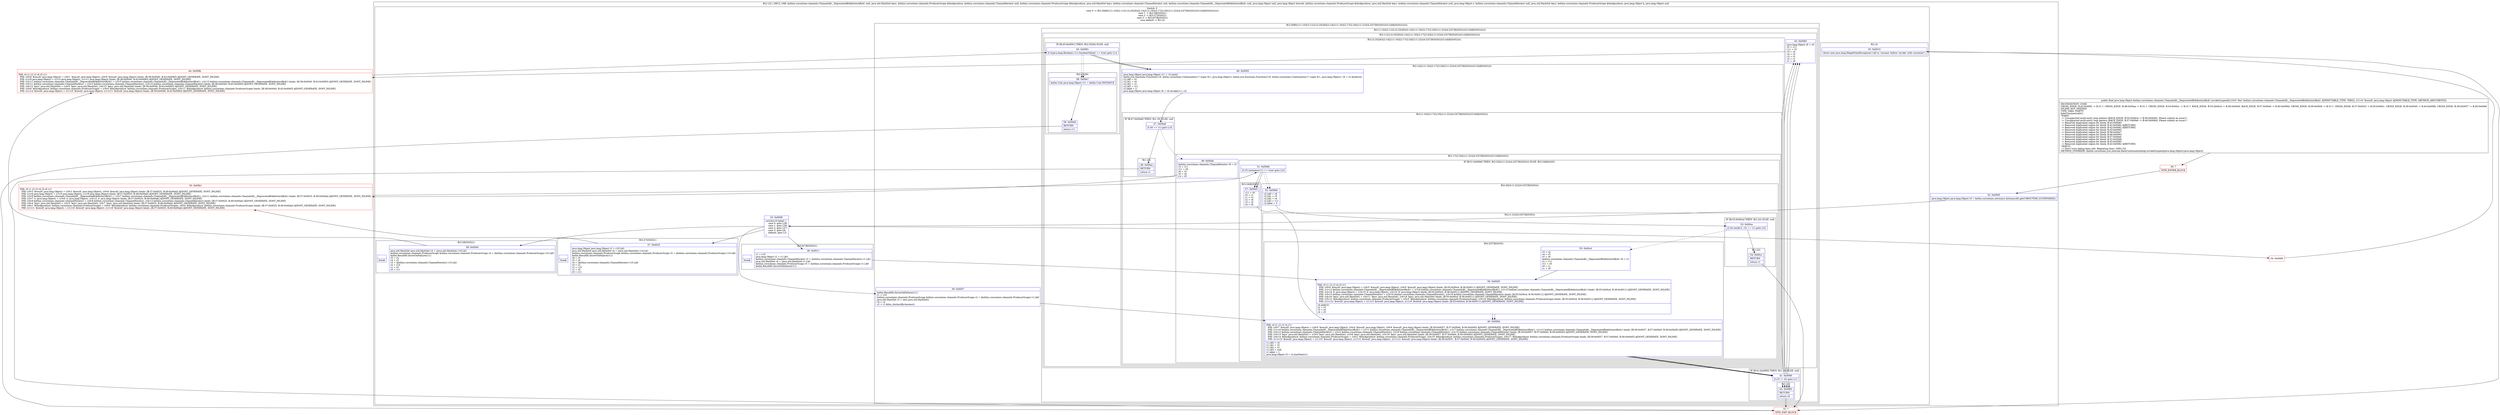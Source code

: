 digraph "CFG forkotlinx.coroutines.channels.ChannelsKt__DeprecatedKt$distinctBy$1.invokeSuspend(Ljava\/lang\/Object;)Ljava\/lang\/Object;" {
subgraph cluster_Region_1051378789 {
label = "R(2:1|2) | DECL_VAR: kotlinx.coroutines.channels.ChannelsKt__DeprecatedKt$distinctBy$1 null, java.util.HashSet keys, kotlinx.coroutines.channels.ProducerScope $this$produce, kotlinx.coroutines.channels.ChannelIterator null, kotlinx.coroutines.channels.ProducerScope $this$produce, java.util.HashSet keys, kotlinx.coroutines.channels.ChannelIterator null, kotlinx.coroutines.channels.ChannelsKt__DeprecatedKt$distinctBy$1 null, java.lang.Object null, java.lang.Object $result, kotlinx.coroutines.channels.ProducerScope $this$produce, java.util.HashSet keys, kotlinx.coroutines.channels.ChannelIterator null, java.lang.Object e, kotlinx.coroutines.channels.ChannelIterator null, java.util.HashSet keys, kotlinx.coroutines.channels.ProducerScope $this$produce, java.lang.Object k, java.lang.Object null\l";
node [shape=record,color=blue];
Node_32 [shape=record,label="{32\:\ 0x0000|java.lang.Object java.lang.Object r0 = kotlin.coroutines.intrinsics.IntrinsicsKt.getCOROUTINE_SUSPENDED()\l}"];
subgraph cluster_SwitchRegion_1741283063 {
label = "Switch: 5
 case 0 -> R(3:29|8|(2:(1:10)|(2:11|(2:(2:25|26)|(2:14|(2:(1:16)|(2:17|(2:20|(2:(1:22)|(4:23|7|8|(0)(0))))(3:24|8|(0)(0)))))))))
 case 1 -> R(3:28|(0)(0)|1)
 case 2 -> R(3:27|(0)(0)|1)
 case 3 -> R(5:6|7|8|(0)(0)|1)
 case default -> R(1:4)";
node [shape=record,color=blue];
Node_33 [shape=record,label="{33\:\ 0x0006|switch(r10.label) \{\l    case 0: goto L29;\l    case 1: goto L28;\l    case 2: goto L27;\l    case 3: goto L6;\l    default: goto L3;\l\}\l}"];
subgraph cluster_Region_1434602928 {
label = "R(3:29|8|(2:(1:10)|(2:11|(2:(2:25|26)|(2:14|(2:(1:16)|(2:17|(2:20|(2:(1:22)|(4:23|7|8|(0)(0))))(3:24|8|(0)(0)))))))))";
node [shape=record,color=blue];
Node_39 [shape=record,label="{39\:\ 0x0057|kotlin.ResultKt.throwOnFailure(r11)\lr1 = r10\lkotlinx.coroutines.channels.ProducerScope kotlinx.coroutines.channels.ProducerScope r2 = (kotlinx.coroutines.channels.ProducerScope) r1.L$0\ljava.util.HashSet r3 = new java.util.HashSet()\lr4 = r2\lr2 = r1.$this_distinctBy.iterator()\l}"];
Node_40 [shape=record,label="{40\:\ 0x006d|PHI: r0 r1 r2 r3 r4 r11 \l  PHI: (r0v7 '$result' java.lang.Object) = (r0v0 '$result' java.lang.Object), (r0v4 '$result' java.lang.Object), (r0v9 '$result' java.lang.Object) binds: [B:39:0x0057, B:57:0x00e0, B:56:0x00d5] A[DONT_GENERATE, DONT_INLINE]\l  PHI: (r1v10 kotlinx.coroutines.channels.ChannelsKt__DeprecatedKt$distinctBy$1) = (r1v1 kotlinx.coroutines.channels.ChannelsKt__DeprecatedKt$distinctBy$1), (r1v7 kotlinx.coroutines.channels.ChannelsKt__DeprecatedKt$distinctBy$1), (r1v12 kotlinx.coroutines.channels.ChannelsKt__DeprecatedKt$distinctBy$1) binds: [B:39:0x0057, B:57:0x00e0, B:56:0x00d5] A[DONT_GENERATE, DONT_INLINE]\l  PHI: (r2v12 kotlinx.coroutines.channels.ChannelIterator) = (r2v2 kotlinx.coroutines.channels.ChannelIterator), (r2v9 kotlinx.coroutines.channels.ChannelIterator), (r2v15 kotlinx.coroutines.channels.ChannelIterator) binds: [B:39:0x0057, B:57:0x00e0, B:56:0x00d5] A[DONT_GENERATE, DONT_INLINE]\l  PHI: (r3v13 'keys' java.util.HashSet) = (r3v0 'keys' java.util.HashSet), (r3v8 'keys' java.util.HashSet), (r3v16 'keys' java.util.HashSet) binds: [B:39:0x0057, B:57:0x00e0, B:56:0x00d5] A[DONT_GENERATE, DONT_INLINE]\l  PHI: (r4v14 '$this$produce' kotlinx.coroutines.channels.ProducerScope) = (r4v2 '$this$produce' kotlinx.coroutines.channels.ProducerScope), (r4v10 '$this$produce' kotlinx.coroutines.channels.ProducerScope), (r4v17 '$this$produce' kotlinx.coroutines.channels.ProducerScope) binds: [B:39:0x0057, B:57:0x00e0, B:56:0x00d5] A[DONT_GENERATE, DONT_INLINE]\l  PHI: (r11v10 '$result' java.lang.Object) = (r11v0 '$result' java.lang.Object), (r11v2 '$result' java.lang.Object), (r11v12 '$result' java.lang.Object) binds: [B:39:0x0057, B:57:0x00e0, B:56:0x00d5] A[DONT_GENERATE, DONT_INLINE]\l|r1.L$0 = r4\lr1.L$1 = r3\lr1.L$2 = r2\lr1.L$3 = null\lr1.label = 1\ljava.lang.Object r5 = r2.hasNext(r1)\l}"];
subgraph cluster_Region_128221430 {
label = "R(2:(1:10)|(2:11|(2:(2:25|26)|(2:14|(2:(1:16)|(2:17|(2:20|(2:(1:22)|(4:23|7|8|(0)(0))))(3:24|8|(0)(0))))))))";
node [shape=record,color=blue];
subgraph cluster_IfRegion_1967749686 {
label = "IF [B:41:0x0080] THEN: R(1:10) ELSE: null";
node [shape=record,color=blue];
Node_41 [shape=record,label="{41\:\ 0x0080|if (r5 != r0) goto L11\l}"];
subgraph cluster_Region_1939434610 {
label = "R(1:10)";
node [shape=record,color=blue];
Node_42 [shape=record,label="{42\:\ 0x0082|RETURN\l|return r0\l}"];
}
}
subgraph cluster_Region_1045406970 {
label = "R(2:11|(2:(2:25|26)|(2:14|(2:(1:16)|(2:17|(2:20|(2:(1:22)|(4:23|7|8|(0)(0))))(3:24|8|(0)(0)))))))";
node [shape=record,color=blue];
Node_43 [shape=record,label="{43\:\ 0x0083|java.lang.Object r9 = r0\lr0 = r11\lr11 = r5\lr5 = r4\lr4 = r3\lr3 = r2\lr2 = r1\lr1 = r9\l}"];
subgraph cluster_Region_1030583532 {
label = "R(2:(2:25|26)|(2:14|(2:(1:16)|(2:17|(2:20|(2:(1:22)|(4:23|7|8|(0)(0))))(3:24|8|(0)(0))))))";
node [shape=record,color=blue];
subgraph cluster_IfRegion_1699600010 {
label = "IF [B:45:0x0091] THEN: R(2:25|26) ELSE: null";
node [shape=record,color=blue];
Node_45 [shape=record,label="{45\:\ 0x0091|if (((java.lang.Boolean) r11).booleanValue() == true) goto L14\l}"];
subgraph cluster_Region_96808318 {
label = "R(2:25|26)";
node [shape=record,color=blue];
Node_58 [shape=record,label="{58\:\ 0x00e7|kotlin.Unit java.lang.Object r11 = kotlin.Unit.INSTANCE\l}"];
Node_59 [shape=record,label="{59\:\ 0x00e9|RETURN\l|return r11\l}"];
}
}
subgraph cluster_Region_1122832315 {
label = "R(2:14|(2:(1:16)|(2:17|(2:20|(2:(1:22)|(4:23|7|8|(0)(0))))(3:24|8|(0)(0)))))";
node [shape=record,color=blue];
Node_46 [shape=record,label="{46\:\ 0x0093|java.lang.Object java.lang.Object r11 = r3.next()\lkotlin.jvm.functions.Function2\<E, kotlin.coroutines.Continuation\<? super K\>, java.lang.Object\> kotlin.jvm.functions.Function2\<E, kotlin.coroutines.Continuation\<? super K\>, java.lang.Object\> r6 = r2.$selector\lr2.L$0 = r5\lr2.L$1 = r4\lr2.L$2 = r3\lr2.L$3 = r11\lr2.label = 2\ljava.lang.Object java.lang.Object r6 = r6.invoke(r11, r2)\l}"];
subgraph cluster_Region_1281004210 {
label = "R(2:(1:16)|(2:17|(2:20|(2:(1:22)|(4:23|7|8|(0)(0))))(3:24|8|(0)(0))))";
node [shape=record,color=blue];
subgraph cluster_IfRegion_1147136795 {
label = "IF [B:47:0x00a8] THEN: R(1:16) ELSE: null";
node [shape=record,color=blue];
Node_47 [shape=record,label="{47\:\ 0x00a8|if (r6 == r1) goto L16\l}"];
subgraph cluster_Region_1876564223 {
label = "R(1:16)";
node [shape=record,color=blue];
Node_48 [shape=record,label="{48\:\ 0x00aa|RETURN\l|return r1\l}"];
}
}
subgraph cluster_Region_1496259371 {
label = "R(2:17|(2:20|(2:(1:22)|(4:23|7|8|(0)(0))))(3:24|8|(0)(0)))";
node [shape=record,color=blue];
Node_49 [shape=record,label="{49\:\ 0x00ab|kotlinx.coroutines.channels.ChannelIterator r9 = r3\lr3 = r11\lr11 = r6\lr6 = r5\lr5 = r4\lr4 = r9\l}"];
subgraph cluster_IfRegion_960945148 {
label = "IF [B:51:0x00b6] THEN: R(2:20|(2:(1:22)|(4:23|7|8|(0)(0)))) ELSE: R(3:24|8|(0)(0))";
node [shape=record,color=blue];
Node_51 [shape=record,label="{51\:\ 0x00b6|if (r5.contains(r11) == true) goto L24\l}"];
subgraph cluster_Region_842314712 {
label = "R(2:20|(2:(1:22)|(4:23|7|8|(0)(0))))";
node [shape=record,color=blue];
Node_52 [shape=record,label="{52\:\ 0x00b8|r2.L$0 = r6\lr2.L$1 = r5\lr2.L$2 = r4\lr2.L$3 = r11\lr2.label = 3\l}"];
subgraph cluster_Region_719550510 {
label = "R(2:(1:22)|(4:23|7|8|(0)(0)))";
node [shape=record,color=blue];
subgraph cluster_IfRegion_365002861 {
label = "IF [B:53:0x00ca] THEN: R(1:22) ELSE: null";
node [shape=record,color=blue];
Node_53 [shape=record,label="{53\:\ 0x00ca|if (r6.send(r3, r2) == r1) goto L22\l}"];
subgraph cluster_Region_450306066 {
label = "R(1:22)";
node [shape=record,color=blue];
Node_54 [shape=record,label="{54\:\ 0x00cc|RETURN\l|return r1\l}"];
}
}
subgraph cluster_Region_1021789747 {
label = "R(4:23|7|8|(0)(0))";
node [shape=record,color=blue];
Node_55 [shape=record,label="{55\:\ 0x00cd|r3 = r4\lr4 = r5\lr5 = r6\lkotlinx.coroutines.channels.ChannelsKt__DeprecatedKt$distinctBy$1 r9 = r2\lr2 = r11\lr11 = r0\lr0 = r1\lr1 = r9\l}"];
Node_56 [shape=record,label="{56\:\ 0x00d5|PHI: r0 r1 r2 r3 r4 r5 r11 \l  PHI: (r0v9 '$result' java.lang.Object) = (r0v5 '$result' java.lang.Object), (r0v0 '$result' java.lang.Object) binds: [B:55:0x00cd, B:36:0x0011] A[DONT_GENERATE, DONT_INLINE]\l  PHI: (r1v12 kotlinx.coroutines.channels.ChannelsKt__DeprecatedKt$distinctBy$1) = (r1v8 kotlinx.coroutines.channels.ChannelsKt__DeprecatedKt$distinctBy$1), (r1v13 kotlinx.coroutines.channels.ChannelsKt__DeprecatedKt$distinctBy$1) binds: [B:55:0x00cd, B:36:0x0011] A[DONT_GENERATE, DONT_INLINE]\l  PHI: (r2v14 'k' java.lang.Object) = (r2v10 'k' java.lang.Object), (r2v16 'k' java.lang.Object) binds: [B:55:0x00cd, B:36:0x0011] A[DONT_GENERATE, DONT_INLINE]\l  PHI: (r3v15 kotlinx.coroutines.channels.ChannelIterator) = (r3v10 kotlinx.coroutines.channels.ChannelIterator), (r3v18 kotlinx.coroutines.channels.ChannelIterator) binds: [B:55:0x00cd, B:36:0x0011] A[DONT_GENERATE, DONT_INLINE]\l  PHI: (r4v16 'keys' java.util.HashSet) = (r4v11 'keys' java.util.HashSet), (r4v19 'keys' java.util.HashSet) binds: [B:55:0x00cd, B:36:0x0011] A[DONT_GENERATE, DONT_INLINE]\l  PHI: (r5v12 '$this$produce' kotlinx.coroutines.channels.ProducerScope) = (r5v5 '$this$produce' kotlinx.coroutines.channels.ProducerScope), (r5v14 '$this$produce' kotlinx.coroutines.channels.ProducerScope) binds: [B:55:0x00cd, B:36:0x0011] A[DONT_GENERATE, DONT_INLINE]\l  PHI: (r11v12 '$result' java.lang.Object) = (r11v3 '$result' java.lang.Object), (r11v0 '$result' java.lang.Object) binds: [B:55:0x00cd, B:36:0x0011] A[DONT_GENERATE, DONT_INLINE]\l|r4.add(r2)\lr2 = r3\lr3 = r4\lr4 = r5\l}"];
Node_40 [shape=record,label="{40\:\ 0x006d|PHI: r0 r1 r2 r3 r4 r11 \l  PHI: (r0v7 '$result' java.lang.Object) = (r0v0 '$result' java.lang.Object), (r0v4 '$result' java.lang.Object), (r0v9 '$result' java.lang.Object) binds: [B:39:0x0057, B:57:0x00e0, B:56:0x00d5] A[DONT_GENERATE, DONT_INLINE]\l  PHI: (r1v10 kotlinx.coroutines.channels.ChannelsKt__DeprecatedKt$distinctBy$1) = (r1v1 kotlinx.coroutines.channels.ChannelsKt__DeprecatedKt$distinctBy$1), (r1v7 kotlinx.coroutines.channels.ChannelsKt__DeprecatedKt$distinctBy$1), (r1v12 kotlinx.coroutines.channels.ChannelsKt__DeprecatedKt$distinctBy$1) binds: [B:39:0x0057, B:57:0x00e0, B:56:0x00d5] A[DONT_GENERATE, DONT_INLINE]\l  PHI: (r2v12 kotlinx.coroutines.channels.ChannelIterator) = (r2v2 kotlinx.coroutines.channels.ChannelIterator), (r2v9 kotlinx.coroutines.channels.ChannelIterator), (r2v15 kotlinx.coroutines.channels.ChannelIterator) binds: [B:39:0x0057, B:57:0x00e0, B:56:0x00d5] A[DONT_GENERATE, DONT_INLINE]\l  PHI: (r3v13 'keys' java.util.HashSet) = (r3v0 'keys' java.util.HashSet), (r3v8 'keys' java.util.HashSet), (r3v16 'keys' java.util.HashSet) binds: [B:39:0x0057, B:57:0x00e0, B:56:0x00d5] A[DONT_GENERATE, DONT_INLINE]\l  PHI: (r4v14 '$this$produce' kotlinx.coroutines.channels.ProducerScope) = (r4v2 '$this$produce' kotlinx.coroutines.channels.ProducerScope), (r4v10 '$this$produce' kotlinx.coroutines.channels.ProducerScope), (r4v17 '$this$produce' kotlinx.coroutines.channels.ProducerScope) binds: [B:39:0x0057, B:57:0x00e0, B:56:0x00d5] A[DONT_GENERATE, DONT_INLINE]\l  PHI: (r11v10 '$result' java.lang.Object) = (r11v0 '$result' java.lang.Object), (r11v2 '$result' java.lang.Object), (r11v12 '$result' java.lang.Object) binds: [B:39:0x0057, B:57:0x00e0, B:56:0x00d5] A[DONT_GENERATE, DONT_INLINE]\l|r1.L$0 = r4\lr1.L$1 = r3\lr1.L$2 = r2\lr1.L$3 = null\lr1.label = 1\ljava.lang.Object r5 = r2.hasNext(r1)\l}"];
subgraph cluster_IfRegion_281874509 {
label = "IF [B:41:0x0080] THEN: R(0) ELSE: R(0)";
node [shape=record,color=blue];
Node_41 [shape=record,label="{41\:\ 0x0080|if (r5 != r0) goto L11\l}"];
subgraph cluster_Region_233499363 {
label = "R(0)";
node [shape=record,color=blue];
}
subgraph cluster_Region_1023000952 {
label = "R(0)";
node [shape=record,color=blue];
}
}
}
}
}
subgraph cluster_Region_1036734019 {
label = "R(3:24|8|(0)(0))";
node [shape=record,color=blue];
Node_57 [shape=record,label="{57\:\ 0x00e0|r11 = r0\lr0 = r1\lr1 = r2\lr2 = r4\lr3 = r5\lr4 = r6\l}"];
Node_40 [shape=record,label="{40\:\ 0x006d|PHI: r0 r1 r2 r3 r4 r11 \l  PHI: (r0v7 '$result' java.lang.Object) = (r0v0 '$result' java.lang.Object), (r0v4 '$result' java.lang.Object), (r0v9 '$result' java.lang.Object) binds: [B:39:0x0057, B:57:0x00e0, B:56:0x00d5] A[DONT_GENERATE, DONT_INLINE]\l  PHI: (r1v10 kotlinx.coroutines.channels.ChannelsKt__DeprecatedKt$distinctBy$1) = (r1v1 kotlinx.coroutines.channels.ChannelsKt__DeprecatedKt$distinctBy$1), (r1v7 kotlinx.coroutines.channels.ChannelsKt__DeprecatedKt$distinctBy$1), (r1v12 kotlinx.coroutines.channels.ChannelsKt__DeprecatedKt$distinctBy$1) binds: [B:39:0x0057, B:57:0x00e0, B:56:0x00d5] A[DONT_GENERATE, DONT_INLINE]\l  PHI: (r2v12 kotlinx.coroutines.channels.ChannelIterator) = (r2v2 kotlinx.coroutines.channels.ChannelIterator), (r2v9 kotlinx.coroutines.channels.ChannelIterator), (r2v15 kotlinx.coroutines.channels.ChannelIterator) binds: [B:39:0x0057, B:57:0x00e0, B:56:0x00d5] A[DONT_GENERATE, DONT_INLINE]\l  PHI: (r3v13 'keys' java.util.HashSet) = (r3v0 'keys' java.util.HashSet), (r3v8 'keys' java.util.HashSet), (r3v16 'keys' java.util.HashSet) binds: [B:39:0x0057, B:57:0x00e0, B:56:0x00d5] A[DONT_GENERATE, DONT_INLINE]\l  PHI: (r4v14 '$this$produce' kotlinx.coroutines.channels.ProducerScope) = (r4v2 '$this$produce' kotlinx.coroutines.channels.ProducerScope), (r4v10 '$this$produce' kotlinx.coroutines.channels.ProducerScope), (r4v17 '$this$produce' kotlinx.coroutines.channels.ProducerScope) binds: [B:39:0x0057, B:57:0x00e0, B:56:0x00d5] A[DONT_GENERATE, DONT_INLINE]\l  PHI: (r11v10 '$result' java.lang.Object) = (r11v0 '$result' java.lang.Object), (r11v2 '$result' java.lang.Object), (r11v12 '$result' java.lang.Object) binds: [B:39:0x0057, B:57:0x00e0, B:56:0x00d5] A[DONT_GENERATE, DONT_INLINE]\l|r1.L$0 = r4\lr1.L$1 = r3\lr1.L$2 = r2\lr1.L$3 = null\lr1.label = 1\ljava.lang.Object r5 = r2.hasNext(r1)\l}"];
subgraph cluster_IfRegion_787173544 {
label = "IF [B:41:0x0080] THEN: R(0) ELSE: R(0)";
node [shape=record,color=blue];
Node_41 [shape=record,label="{41\:\ 0x0080|if (r5 != r0) goto L11\l}"];
subgraph cluster_Region_623045730 {
label = "R(0)";
node [shape=record,color=blue];
}
subgraph cluster_Region_114724708 {
label = "R(0)";
node [shape=record,color=blue];
}
}
}
}
}
}
}
}
}
}
}
subgraph cluster_Region_2054618550 {
label = "R(3:28|(0)(0)|1)";
node [shape=record,color=blue];
Node_38 [shape=record,label="{38\:\ 0x0040|java.util.HashSet java.util.HashSet r3 = (java.util.HashSet) r10.L$1\lkotlinx.coroutines.channels.ProducerScope kotlinx.coroutines.channels.ProducerScope r4 = (kotlinx.coroutines.channels.ProducerScope) r10.L$0\lkotlin.ResultKt.throwOnFailure(r11)\lr5 = r4\lr4 = r3\lr3 = (kotlinx.coroutines.channels.ChannelIterator) r10.L$2\lr2 = r10\lr1 = r0\lr0 = r11\l}"];
subgraph cluster_IfRegion_1546764463 {
label = "IF [B:45:0x0091] THEN: R(0) ELSE: R(0)";
node [shape=record,color=blue];
Node_45 [shape=record,label="{45\:\ 0x0091|if (((java.lang.Boolean) r11).booleanValue() == true) goto L14\l}"];
subgraph cluster_Region_774977616 {
label = "R(0)";
node [shape=record,color=blue];
}
subgraph cluster_Region_474124296 {
label = "R(0)";
node [shape=record,color=blue];
}
}
Node_InsnContainer_777879883 [shape=record,label="{|break\l}"];
}
subgraph cluster_Region_311920497 {
label = "R(3:27|(0)(0)|1)";
node [shape=record,color=blue];
Node_37 [shape=record,label="{37\:\ 0x0025|java.lang.Object java.lang.Object r2 = r10.L$3\ljava.util.HashSet java.util.HashSet r4 = (java.util.HashSet) r10.L$1\lkotlinx.coroutines.channels.ProducerScope kotlinx.coroutines.channels.ProducerScope r5 = (kotlinx.coroutines.channels.ProducerScope) r10.L$0\lkotlin.ResultKt.throwOnFailure(r11)\lr6 = r5\lr5 = r4\lr4 = (kotlinx.coroutines.channels.ChannelIterator) r10.L$2\lr3 = r2\lr2 = r10\lr1 = r0\lr0 = r11\l}"];
subgraph cluster_IfRegion_2092632215 {
label = "IF [B:51:0x00b6] THEN: R(0) ELSE: R(0)";
node [shape=record,color=blue];
Node_51 [shape=record,label="{51\:\ 0x00b6|if (r5.contains(r11) == true) goto L24\l}"];
subgraph cluster_Region_1534024936 {
label = "R(0)";
node [shape=record,color=blue];
}
subgraph cluster_Region_1394955613 {
label = "R(0)";
node [shape=record,color=blue];
}
}
Node_InsnContainer_296800683 [shape=record,label="{|break\l}"];
}
subgraph cluster_Region_758472757 {
label = "R(5:6|7|8|(0)(0)|1)";
node [shape=record,color=blue];
Node_36 [shape=record,label="{36\:\ 0x0011|r1 = r10\ljava.lang.Object r2 = r1.L$3\lkotlinx.coroutines.channels.ChannelIterator r3 = (kotlinx.coroutines.channels.ChannelIterator) r1.L$2\ljava.util.HashSet r4 = (java.util.HashSet) r1.L$1\lkotlinx.coroutines.channels.ProducerScope r5 = (kotlinx.coroutines.channels.ProducerScope) r1.L$0\lkotlin.ResultKt.throwOnFailure(r11)\l}"];
Node_56 [shape=record,label="{56\:\ 0x00d5|PHI: r0 r1 r2 r3 r4 r5 r11 \l  PHI: (r0v9 '$result' java.lang.Object) = (r0v5 '$result' java.lang.Object), (r0v0 '$result' java.lang.Object) binds: [B:55:0x00cd, B:36:0x0011] A[DONT_GENERATE, DONT_INLINE]\l  PHI: (r1v12 kotlinx.coroutines.channels.ChannelsKt__DeprecatedKt$distinctBy$1) = (r1v8 kotlinx.coroutines.channels.ChannelsKt__DeprecatedKt$distinctBy$1), (r1v13 kotlinx.coroutines.channels.ChannelsKt__DeprecatedKt$distinctBy$1) binds: [B:55:0x00cd, B:36:0x0011] A[DONT_GENERATE, DONT_INLINE]\l  PHI: (r2v14 'k' java.lang.Object) = (r2v10 'k' java.lang.Object), (r2v16 'k' java.lang.Object) binds: [B:55:0x00cd, B:36:0x0011] A[DONT_GENERATE, DONT_INLINE]\l  PHI: (r3v15 kotlinx.coroutines.channels.ChannelIterator) = (r3v10 kotlinx.coroutines.channels.ChannelIterator), (r3v18 kotlinx.coroutines.channels.ChannelIterator) binds: [B:55:0x00cd, B:36:0x0011] A[DONT_GENERATE, DONT_INLINE]\l  PHI: (r4v16 'keys' java.util.HashSet) = (r4v11 'keys' java.util.HashSet), (r4v19 'keys' java.util.HashSet) binds: [B:55:0x00cd, B:36:0x0011] A[DONT_GENERATE, DONT_INLINE]\l  PHI: (r5v12 '$this$produce' kotlinx.coroutines.channels.ProducerScope) = (r5v5 '$this$produce' kotlinx.coroutines.channels.ProducerScope), (r5v14 '$this$produce' kotlinx.coroutines.channels.ProducerScope) binds: [B:55:0x00cd, B:36:0x0011] A[DONT_GENERATE, DONT_INLINE]\l  PHI: (r11v12 '$result' java.lang.Object) = (r11v3 '$result' java.lang.Object), (r11v0 '$result' java.lang.Object) binds: [B:55:0x00cd, B:36:0x0011] A[DONT_GENERATE, DONT_INLINE]\l|r4.add(r2)\lr2 = r3\lr3 = r4\lr4 = r5\l}"];
Node_40 [shape=record,label="{40\:\ 0x006d|PHI: r0 r1 r2 r3 r4 r11 \l  PHI: (r0v7 '$result' java.lang.Object) = (r0v0 '$result' java.lang.Object), (r0v4 '$result' java.lang.Object), (r0v9 '$result' java.lang.Object) binds: [B:39:0x0057, B:57:0x00e0, B:56:0x00d5] A[DONT_GENERATE, DONT_INLINE]\l  PHI: (r1v10 kotlinx.coroutines.channels.ChannelsKt__DeprecatedKt$distinctBy$1) = (r1v1 kotlinx.coroutines.channels.ChannelsKt__DeprecatedKt$distinctBy$1), (r1v7 kotlinx.coroutines.channels.ChannelsKt__DeprecatedKt$distinctBy$1), (r1v12 kotlinx.coroutines.channels.ChannelsKt__DeprecatedKt$distinctBy$1) binds: [B:39:0x0057, B:57:0x00e0, B:56:0x00d5] A[DONT_GENERATE, DONT_INLINE]\l  PHI: (r2v12 kotlinx.coroutines.channels.ChannelIterator) = (r2v2 kotlinx.coroutines.channels.ChannelIterator), (r2v9 kotlinx.coroutines.channels.ChannelIterator), (r2v15 kotlinx.coroutines.channels.ChannelIterator) binds: [B:39:0x0057, B:57:0x00e0, B:56:0x00d5] A[DONT_GENERATE, DONT_INLINE]\l  PHI: (r3v13 'keys' java.util.HashSet) = (r3v0 'keys' java.util.HashSet), (r3v8 'keys' java.util.HashSet), (r3v16 'keys' java.util.HashSet) binds: [B:39:0x0057, B:57:0x00e0, B:56:0x00d5] A[DONT_GENERATE, DONT_INLINE]\l  PHI: (r4v14 '$this$produce' kotlinx.coroutines.channels.ProducerScope) = (r4v2 '$this$produce' kotlinx.coroutines.channels.ProducerScope), (r4v10 '$this$produce' kotlinx.coroutines.channels.ProducerScope), (r4v17 '$this$produce' kotlinx.coroutines.channels.ProducerScope) binds: [B:39:0x0057, B:57:0x00e0, B:56:0x00d5] A[DONT_GENERATE, DONT_INLINE]\l  PHI: (r11v10 '$result' java.lang.Object) = (r11v0 '$result' java.lang.Object), (r11v2 '$result' java.lang.Object), (r11v12 '$result' java.lang.Object) binds: [B:39:0x0057, B:57:0x00e0, B:56:0x00d5] A[DONT_GENERATE, DONT_INLINE]\l|r1.L$0 = r4\lr1.L$1 = r3\lr1.L$2 = r2\lr1.L$3 = null\lr1.label = 1\ljava.lang.Object r5 = r2.hasNext(r1)\l}"];
subgraph cluster_IfRegion_371807227 {
label = "IF [B:41:0x0080] THEN: R(0) ELSE: R(0)";
node [shape=record,color=blue];
Node_41 [shape=record,label="{41\:\ 0x0080|if (r5 != r0) goto L11\l}"];
subgraph cluster_Region_896240826 {
label = "R(0)";
node [shape=record,color=blue];
}
subgraph cluster_Region_339873507 {
label = "R(0)";
node [shape=record,color=blue];
}
}
Node_InsnContainer_1840529035 [shape=record,label="{|break\l}"];
}
subgraph cluster_Region_2057209631 {
label = "R(1:4)";
node [shape=record,color=blue];
Node_35 [shape=record,label="{35\:\ 0x0010|throw new java.lang.IllegalStateException(\"call to 'resume' before 'invoke' with coroutine\")\l}"];
}
}
}
Node_30 [shape=record,color=red,label="{30\:\ ?|MTH_ENTER_BLOCK\l}"];
Node_34 [shape=record,color=red,label="{34\:\ 0x0009}"];
Node_31 [shape=record,color=red,label="{31\:\ ?|MTH_EXIT_BLOCK\l}"];
Node_44 [shape=record,color=red,label="{44\:\ 0x008b|PHI: r0 r1 r2 r3 r4 r5 r11 \l  PHI: (r0v6 '$result' java.lang.Object) = (r0v1 '$result' java.lang.Object), (r0v8 '$result' java.lang.Object) binds: [B:38:0x0040, B:43:0x0083] A[DONT_GENERATE, DONT_INLINE]\l  PHI: (r1v9 java.lang.Object) = (r1v3 java.lang.Object), (r1v11 java.lang.Object) binds: [B:38:0x0040, B:43:0x0083] A[DONT_GENERATE, DONT_INLINE]\l  PHI: (r2v11 kotlinx.coroutines.channels.ChannelsKt__DeprecatedKt$distinctBy$1) = (r2v5 kotlinx.coroutines.channels.ChannelsKt__DeprecatedKt$distinctBy$1), (r2v13 kotlinx.coroutines.channels.ChannelsKt__DeprecatedKt$distinctBy$1) binds: [B:38:0x0040, B:43:0x0083] A[DONT_GENERATE, DONT_INLINE]\l  PHI: (r3v11 kotlinx.coroutines.channels.ChannelIterator) = (r3v3 kotlinx.coroutines.channels.ChannelIterator), (r3v14 kotlinx.coroutines.channels.ChannelIterator) binds: [B:38:0x0040, B:43:0x0083] A[DONT_GENERATE, DONT_INLINE]\l  PHI: (r4v12 'keys' java.util.HashSet) = (r4v5 'keys' java.util.HashSet), (r4v15 'keys' java.util.HashSet) binds: [B:38:0x0040, B:43:0x0083] A[DONT_GENERATE, DONT_INLINE]\l  PHI: (r5v6 '$this$produce' kotlinx.coroutines.channels.ProducerScope) = (r5v0 '$this$produce' kotlinx.coroutines.channels.ProducerScope), (r5v11 '$this$produce' kotlinx.coroutines.channels.ProducerScope) binds: [B:38:0x0040, B:43:0x0083] A[DONT_GENERATE, DONT_INLINE]\l  PHI: (r11v4 '$result' java.lang.Object) = (r11v0 '$result' java.lang.Object), (r11v11 '$result' java.lang.Object) binds: [B:38:0x0040, B:43:0x0083] A[DONT_GENERATE, DONT_INLINE]\l}"];
Node_50 [shape=record,color=red,label="{50\:\ 0x00b1|PHI: r0 r1 r2 r3 r4 r5 r6 r11 \l  PHI: (r0v3 '$result' java.lang.Object) = (r0v2 '$result' java.lang.Object), (r0v6 '$result' java.lang.Object) binds: [B:37:0x0025, B:49:0x00ab] A[DONT_GENERATE, DONT_INLINE]\l  PHI: (r1v6 java.lang.Object) = (r1v5 java.lang.Object), (r1v9 java.lang.Object) binds: [B:37:0x0025, B:49:0x00ab] A[DONT_GENERATE, DONT_INLINE]\l  PHI: (r2v8 kotlinx.coroutines.channels.ChannelsKt__DeprecatedKt$distinctBy$1) = (r2v7 kotlinx.coroutines.channels.ChannelsKt__DeprecatedKt$distinctBy$1), (r2v11 kotlinx.coroutines.channels.ChannelsKt__DeprecatedKt$distinctBy$1) binds: [B:37:0x0025, B:49:0x00ab] A[DONT_GENERATE, DONT_INLINE]\l  PHI: (r3v7 'e' java.lang.Object) = (r3v6 'e' java.lang.Object), (r3v12 'e' java.lang.Object) binds: [B:37:0x0025, B:49:0x00ab] A[DONT_GENERATE, DONT_INLINE]\l  PHI: (r4v9 kotlinx.coroutines.channels.ChannelIterator) = (r4v8 kotlinx.coroutines.channels.ChannelIterator), (r4v13 kotlinx.coroutines.channels.ChannelIterator) binds: [B:37:0x0025, B:49:0x00ab] A[DONT_GENERATE, DONT_INLINE]\l  PHI: (r5v4 'keys' java.util.HashSet) = (r5v3 'keys' java.util.HashSet), (r5v7 'keys' java.util.HashSet) binds: [B:37:0x0025, B:49:0x00ab] A[DONT_GENERATE, DONT_INLINE]\l  PHI: (r6v1 '$this$produce' kotlinx.coroutines.channels.ProducerScope) = (r6v0 '$this$produce' kotlinx.coroutines.channels.ProducerScope), (r6v4 '$this$produce' kotlinx.coroutines.channels.ProducerScope) binds: [B:37:0x0025, B:49:0x00ab] A[DONT_GENERATE, DONT_INLINE]\l  PHI: (r11v1 '$result' java.lang.Object) = (r11v0 '$result' java.lang.Object), (r11v9 '$result' java.lang.Object) binds: [B:37:0x0025, B:49:0x00ab] A[DONT_GENERATE, DONT_INLINE]\l}"];
MethodNode[shape=record,label="{public final java.lang.Object kotlinx.coroutines.channels.ChannelsKt__DeprecatedKt$distinctBy$1.invokeSuspend((r10v0 'this' kotlinx.coroutines.channels.ChannelsKt__DeprecatedKt$distinctBy$1 A[IMMUTABLE_TYPE, THIS]), (r11v0 '$result' java.lang.Object A[IMMUTABLE_TYPE, METHOD_ARGUMENT]))  | INCONSISTENT_CODE\lCROSS_EDGE: B:42:0x0082 \-\> B:31:?, CROSS_EDGE: B:48:0x00aa \-\> B:31:?, CROSS_EDGE: B:54:0x00cc \-\> B:31:?, BACK_EDGE: B:55:0x00cd \-\> B:56:0x00d5, BACK_EDGE: B:57:0x00e0 \-\> B:40:0x006d, CROSS_EDGE: B:59:0x00e9 \-\> B:31:?, CROSS_EDGE: B:37:0x0025 \-\> B:50:0x00b1, CROSS_EDGE: B:38:0x0040 \-\> B:44:0x008b, CROSS_EDGE: B:39:0x0057 \-\> B:40:0x006d\lINLINE_NOT_NEEDED\lTYPE_VARS: EMPTY\lJadxCommentsAttr\{\l WARN: \l \-\> Unsupported multi\-entry loop pattern (BACK_EDGE: B:55:0x00cd \-\> B:56:0x00d5). Please submit an issue!!!\l \-\> Unsupported multi\-entry loop pattern (BACK_EDGE: B:57:0x00e0 \-\> B:40:0x006d). Please submit an issue!!!\l \-\> Removed duplicated region for block: B:43:0x0083 \l \-\> Removed duplicated region for block: B:42:0x0082 A[RETURN]\l \-\> Removed duplicated region for block: B:42:0x0082 A[RETURN]\l \-\> Removed duplicated region for block: B:43:0x0083 \l \-\> Removed duplicated region for block: B:58:0x00e7 \l \-\> Removed duplicated region for block: B:46:0x0093 \l \-\> Removed duplicated region for block: B:57:0x00e0 \l \-\> Removed duplicated region for block: B:52:0x00b8 \l \-\> Removed duplicated region for block: B:43:0x0083 \l \-\> Removed duplicated region for block: B:42:0x0082 A[RETURN]\l DEBUG: \l \-\> Don't trust debug lines info. Repeating lines: [385=5]\}\lMETHOD_OVERRIDE: [kotlin.coroutines.jvm.internal.BaseContinuationImpl.invokeSuspend(java.lang.Object):java.lang.Object]\l}"];
MethodNode -> Node_30;Node_32 -> Node_33;
Node_33 -> Node_34;
Node_33 -> Node_36;
Node_33 -> Node_37;
Node_33 -> Node_38;
Node_33 -> Node_39;
Node_39 -> Node_40;
Node_40 -> Node_41;
Node_41 -> Node_42[style=dashed];
Node_41 -> Node_43;
Node_42 -> Node_31;
Node_43 -> Node_44;
Node_45 -> Node_46;
Node_45 -> Node_58[style=dashed];
Node_58 -> Node_59;
Node_59 -> Node_31;
Node_46 -> Node_47;
Node_47 -> Node_48;
Node_47 -> Node_49[style=dashed];
Node_48 -> Node_31;
Node_49 -> Node_50;
Node_51 -> Node_52[style=dashed];
Node_51 -> Node_57;
Node_52 -> Node_53;
Node_53 -> Node_54;
Node_53 -> Node_55[style=dashed];
Node_54 -> Node_31;
Node_55 -> Node_56;
Node_56 -> Node_40;
Node_40 -> Node_41;
Node_41 -> Node_42[style=dashed];
Node_41 -> Node_43;
Node_57 -> Node_40;
Node_40 -> Node_41;
Node_41 -> Node_42[style=dashed];
Node_41 -> Node_43;
Node_38 -> Node_44;
Node_45 -> Node_46;
Node_45 -> Node_58[style=dashed];
Node_37 -> Node_50;
Node_51 -> Node_52[style=dashed];
Node_51 -> Node_57;
Node_36 -> Node_56;
Node_56 -> Node_40;
Node_40 -> Node_41;
Node_41 -> Node_42[style=dashed];
Node_41 -> Node_43;
Node_35 -> Node_31;
Node_30 -> Node_32;
Node_34 -> Node_35;
Node_44 -> Node_45;
Node_50 -> Node_51;
}

